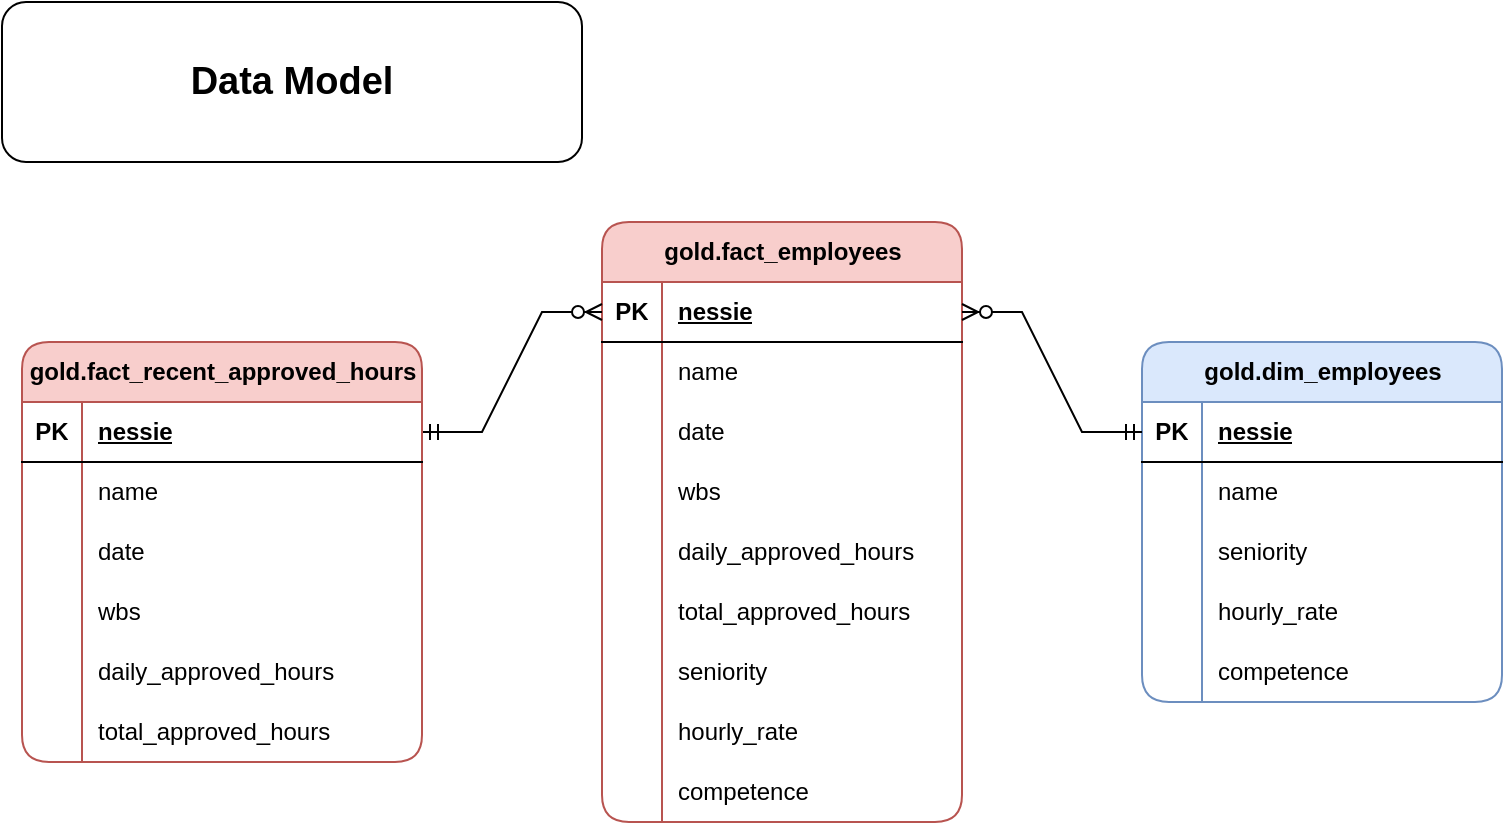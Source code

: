 <mxfile version="28.0.6">
  <diagram name="Page-1" id="P_dNtxmSxABNYHDQIRWR">
    <mxGraphModel dx="1042" dy="626" grid="1" gridSize="10" guides="1" tooltips="1" connect="1" arrows="1" fold="1" page="1" pageScale="1" pageWidth="827" pageHeight="1169" math="0" shadow="0">
      <root>
        <mxCell id="0" />
        <mxCell id="1" parent="0" />
        <mxCell id="01v1IhOSMNfQT5w3UBL6-1" value="&lt;font style=&quot;font-size: 19px;&quot;&gt;Data Model&lt;/font&gt;" style="rounded=1;whiteSpace=wrap;html=1;fontStyle=1" parent="1" vertex="1">
          <mxGeometry x="40" y="50" width="290" height="80" as="geometry" />
        </mxCell>
        <mxCell id="01v1IhOSMNfQT5w3UBL6-2" value="gold.fact_employees" style="shape=table;startSize=30;container=1;collapsible=1;childLayout=tableLayout;fixedRows=1;rowLines=0;fontStyle=1;align=center;resizeLast=1;html=1;rounded=1;fillColor=#f8cecc;strokeColor=#b85450;" parent="1" vertex="1">
          <mxGeometry x="340" y="160" width="180" height="300" as="geometry" />
        </mxCell>
        <mxCell id="01v1IhOSMNfQT5w3UBL6-3" value="" style="shape=tableRow;horizontal=0;startSize=0;swimlaneHead=0;swimlaneBody=0;fillColor=none;collapsible=0;dropTarget=0;points=[[0,0.5],[1,0.5]];portConstraint=eastwest;top=0;left=0;right=0;bottom=1;" parent="01v1IhOSMNfQT5w3UBL6-2" vertex="1">
          <mxGeometry y="30" width="180" height="30" as="geometry" />
        </mxCell>
        <mxCell id="01v1IhOSMNfQT5w3UBL6-4" value="PK" style="shape=partialRectangle;connectable=0;fillColor=none;top=0;left=0;bottom=0;right=0;fontStyle=1;overflow=hidden;whiteSpace=wrap;html=1;" parent="01v1IhOSMNfQT5w3UBL6-3" vertex="1">
          <mxGeometry width="30" height="30" as="geometry">
            <mxRectangle width="30" height="30" as="alternateBounds" />
          </mxGeometry>
        </mxCell>
        <mxCell id="01v1IhOSMNfQT5w3UBL6-5" value="nessie" style="shape=partialRectangle;connectable=0;fillColor=none;top=0;left=0;bottom=0;right=0;align=left;spacingLeft=6;fontStyle=5;overflow=hidden;whiteSpace=wrap;html=1;" parent="01v1IhOSMNfQT5w3UBL6-3" vertex="1">
          <mxGeometry x="30" width="150" height="30" as="geometry">
            <mxRectangle width="150" height="30" as="alternateBounds" />
          </mxGeometry>
        </mxCell>
        <mxCell id="01v1IhOSMNfQT5w3UBL6-6" value="" style="shape=tableRow;horizontal=0;startSize=0;swimlaneHead=0;swimlaneBody=0;fillColor=none;collapsible=0;dropTarget=0;points=[[0,0.5],[1,0.5]];portConstraint=eastwest;top=0;left=0;right=0;bottom=0;" parent="01v1IhOSMNfQT5w3UBL6-2" vertex="1">
          <mxGeometry y="60" width="180" height="30" as="geometry" />
        </mxCell>
        <mxCell id="01v1IhOSMNfQT5w3UBL6-7" value="" style="shape=partialRectangle;connectable=0;fillColor=none;top=0;left=0;bottom=0;right=0;editable=1;overflow=hidden;whiteSpace=wrap;html=1;" parent="01v1IhOSMNfQT5w3UBL6-6" vertex="1">
          <mxGeometry width="30" height="30" as="geometry">
            <mxRectangle width="30" height="30" as="alternateBounds" />
          </mxGeometry>
        </mxCell>
        <mxCell id="01v1IhOSMNfQT5w3UBL6-8" value="name" style="shape=partialRectangle;connectable=0;fillColor=none;top=0;left=0;bottom=0;right=0;align=left;spacingLeft=6;overflow=hidden;whiteSpace=wrap;html=1;" parent="01v1IhOSMNfQT5w3UBL6-6" vertex="1">
          <mxGeometry x="30" width="150" height="30" as="geometry">
            <mxRectangle width="150" height="30" as="alternateBounds" />
          </mxGeometry>
        </mxCell>
        <mxCell id="01v1IhOSMNfQT5w3UBL6-9" value="" style="shape=tableRow;horizontal=0;startSize=0;swimlaneHead=0;swimlaneBody=0;fillColor=none;collapsible=0;dropTarget=0;points=[[0,0.5],[1,0.5]];portConstraint=eastwest;top=0;left=0;right=0;bottom=0;" parent="01v1IhOSMNfQT5w3UBL6-2" vertex="1">
          <mxGeometry y="90" width="180" height="30" as="geometry" />
        </mxCell>
        <mxCell id="01v1IhOSMNfQT5w3UBL6-10" value="" style="shape=partialRectangle;connectable=0;fillColor=none;top=0;left=0;bottom=0;right=0;editable=1;overflow=hidden;whiteSpace=wrap;html=1;" parent="01v1IhOSMNfQT5w3UBL6-9" vertex="1">
          <mxGeometry width="30" height="30" as="geometry">
            <mxRectangle width="30" height="30" as="alternateBounds" />
          </mxGeometry>
        </mxCell>
        <mxCell id="01v1IhOSMNfQT5w3UBL6-11" value="date" style="shape=partialRectangle;connectable=0;fillColor=none;top=0;left=0;bottom=0;right=0;align=left;spacingLeft=6;overflow=hidden;whiteSpace=wrap;html=1;" parent="01v1IhOSMNfQT5w3UBL6-9" vertex="1">
          <mxGeometry x="30" width="150" height="30" as="geometry">
            <mxRectangle width="150" height="30" as="alternateBounds" />
          </mxGeometry>
        </mxCell>
        <mxCell id="01v1IhOSMNfQT5w3UBL6-12" value="" style="shape=tableRow;horizontal=0;startSize=0;swimlaneHead=0;swimlaneBody=0;fillColor=none;collapsible=0;dropTarget=0;points=[[0,0.5],[1,0.5]];portConstraint=eastwest;top=0;left=0;right=0;bottom=0;" parent="01v1IhOSMNfQT5w3UBL6-2" vertex="1">
          <mxGeometry y="120" width="180" height="30" as="geometry" />
        </mxCell>
        <mxCell id="01v1IhOSMNfQT5w3UBL6-13" value="" style="shape=partialRectangle;connectable=0;fillColor=none;top=0;left=0;bottom=0;right=0;editable=1;overflow=hidden;whiteSpace=wrap;html=1;" parent="01v1IhOSMNfQT5w3UBL6-12" vertex="1">
          <mxGeometry width="30" height="30" as="geometry">
            <mxRectangle width="30" height="30" as="alternateBounds" />
          </mxGeometry>
        </mxCell>
        <mxCell id="01v1IhOSMNfQT5w3UBL6-14" value="wbs" style="shape=partialRectangle;connectable=0;fillColor=none;top=0;left=0;bottom=0;right=0;align=left;spacingLeft=6;overflow=hidden;whiteSpace=wrap;html=1;" parent="01v1IhOSMNfQT5w3UBL6-12" vertex="1">
          <mxGeometry x="30" width="150" height="30" as="geometry">
            <mxRectangle width="150" height="30" as="alternateBounds" />
          </mxGeometry>
        </mxCell>
        <mxCell id="01v1IhOSMNfQT5w3UBL6-15" value="" style="shape=tableRow;horizontal=0;startSize=0;swimlaneHead=0;swimlaneBody=0;fillColor=none;collapsible=0;dropTarget=0;points=[[0,0.5],[1,0.5]];portConstraint=eastwest;top=0;left=0;right=0;bottom=0;" parent="01v1IhOSMNfQT5w3UBL6-2" vertex="1">
          <mxGeometry y="150" width="180" height="30" as="geometry" />
        </mxCell>
        <mxCell id="01v1IhOSMNfQT5w3UBL6-16" value="" style="shape=partialRectangle;connectable=0;fillColor=none;top=0;left=0;bottom=0;right=0;editable=1;overflow=hidden;whiteSpace=wrap;html=1;" parent="01v1IhOSMNfQT5w3UBL6-15" vertex="1">
          <mxGeometry width="30" height="30" as="geometry">
            <mxRectangle width="30" height="30" as="alternateBounds" />
          </mxGeometry>
        </mxCell>
        <mxCell id="01v1IhOSMNfQT5w3UBL6-17" value="daily_approved_hours" style="shape=partialRectangle;connectable=0;fillColor=none;top=0;left=0;bottom=0;right=0;align=left;spacingLeft=6;overflow=hidden;whiteSpace=wrap;html=1;" parent="01v1IhOSMNfQT5w3UBL6-15" vertex="1">
          <mxGeometry x="30" width="150" height="30" as="geometry">
            <mxRectangle width="150" height="30" as="alternateBounds" />
          </mxGeometry>
        </mxCell>
        <mxCell id="IinQHik3SOOIFOuwVpk2-33" value="" style="shape=tableRow;horizontal=0;startSize=0;swimlaneHead=0;swimlaneBody=0;fillColor=none;collapsible=0;dropTarget=0;points=[[0,0.5],[1,0.5]];portConstraint=eastwest;top=0;left=0;right=0;bottom=0;" vertex="1" parent="01v1IhOSMNfQT5w3UBL6-2">
          <mxGeometry y="180" width="180" height="30" as="geometry" />
        </mxCell>
        <mxCell id="IinQHik3SOOIFOuwVpk2-34" value="" style="shape=partialRectangle;connectable=0;fillColor=none;top=0;left=0;bottom=0;right=0;editable=1;overflow=hidden;whiteSpace=wrap;html=1;" vertex="1" parent="IinQHik3SOOIFOuwVpk2-33">
          <mxGeometry width="30" height="30" as="geometry">
            <mxRectangle width="30" height="30" as="alternateBounds" />
          </mxGeometry>
        </mxCell>
        <mxCell id="IinQHik3SOOIFOuwVpk2-35" value="total_approved_hours" style="shape=partialRectangle;connectable=0;fillColor=none;top=0;left=0;bottom=0;right=0;align=left;spacingLeft=6;overflow=hidden;whiteSpace=wrap;html=1;" vertex="1" parent="IinQHik3SOOIFOuwVpk2-33">
          <mxGeometry x="30" width="150" height="30" as="geometry">
            <mxRectangle width="150" height="30" as="alternateBounds" />
          </mxGeometry>
        </mxCell>
        <mxCell id="IinQHik3SOOIFOuwVpk2-36" value="" style="shape=tableRow;horizontal=0;startSize=0;swimlaneHead=0;swimlaneBody=0;fillColor=none;collapsible=0;dropTarget=0;points=[[0,0.5],[1,0.5]];portConstraint=eastwest;top=0;left=0;right=0;bottom=0;" vertex="1" parent="01v1IhOSMNfQT5w3UBL6-2">
          <mxGeometry y="210" width="180" height="30" as="geometry" />
        </mxCell>
        <mxCell id="IinQHik3SOOIFOuwVpk2-37" value="" style="shape=partialRectangle;connectable=0;fillColor=none;top=0;left=0;bottom=0;right=0;editable=1;overflow=hidden;whiteSpace=wrap;html=1;" vertex="1" parent="IinQHik3SOOIFOuwVpk2-36">
          <mxGeometry width="30" height="30" as="geometry">
            <mxRectangle width="30" height="30" as="alternateBounds" />
          </mxGeometry>
        </mxCell>
        <mxCell id="IinQHik3SOOIFOuwVpk2-38" value="seniority" style="shape=partialRectangle;connectable=0;fillColor=none;top=0;left=0;bottom=0;right=0;align=left;spacingLeft=6;overflow=hidden;whiteSpace=wrap;html=1;" vertex="1" parent="IinQHik3SOOIFOuwVpk2-36">
          <mxGeometry x="30" width="150" height="30" as="geometry">
            <mxRectangle width="150" height="30" as="alternateBounds" />
          </mxGeometry>
        </mxCell>
        <mxCell id="IinQHik3SOOIFOuwVpk2-39" value="" style="shape=tableRow;horizontal=0;startSize=0;swimlaneHead=0;swimlaneBody=0;fillColor=none;collapsible=0;dropTarget=0;points=[[0,0.5],[1,0.5]];portConstraint=eastwest;top=0;left=0;right=0;bottom=0;" vertex="1" parent="01v1IhOSMNfQT5w3UBL6-2">
          <mxGeometry y="240" width="180" height="30" as="geometry" />
        </mxCell>
        <mxCell id="IinQHik3SOOIFOuwVpk2-40" value="" style="shape=partialRectangle;connectable=0;fillColor=none;top=0;left=0;bottom=0;right=0;editable=1;overflow=hidden;whiteSpace=wrap;html=1;" vertex="1" parent="IinQHik3SOOIFOuwVpk2-39">
          <mxGeometry width="30" height="30" as="geometry">
            <mxRectangle width="30" height="30" as="alternateBounds" />
          </mxGeometry>
        </mxCell>
        <mxCell id="IinQHik3SOOIFOuwVpk2-41" value="hourly_rate" style="shape=partialRectangle;connectable=0;fillColor=none;top=0;left=0;bottom=0;right=0;align=left;spacingLeft=6;overflow=hidden;whiteSpace=wrap;html=1;" vertex="1" parent="IinQHik3SOOIFOuwVpk2-39">
          <mxGeometry x="30" width="150" height="30" as="geometry">
            <mxRectangle width="150" height="30" as="alternateBounds" />
          </mxGeometry>
        </mxCell>
        <mxCell id="IinQHik3SOOIFOuwVpk2-42" value="" style="shape=tableRow;horizontal=0;startSize=0;swimlaneHead=0;swimlaneBody=0;fillColor=none;collapsible=0;dropTarget=0;points=[[0,0.5],[1,0.5]];portConstraint=eastwest;top=0;left=0;right=0;bottom=0;" vertex="1" parent="01v1IhOSMNfQT5w3UBL6-2">
          <mxGeometry y="270" width="180" height="30" as="geometry" />
        </mxCell>
        <mxCell id="IinQHik3SOOIFOuwVpk2-43" value="" style="shape=partialRectangle;connectable=0;fillColor=none;top=0;left=0;bottom=0;right=0;editable=1;overflow=hidden;whiteSpace=wrap;html=1;" vertex="1" parent="IinQHik3SOOIFOuwVpk2-42">
          <mxGeometry width="30" height="30" as="geometry">
            <mxRectangle width="30" height="30" as="alternateBounds" />
          </mxGeometry>
        </mxCell>
        <mxCell id="IinQHik3SOOIFOuwVpk2-44" value="competence" style="shape=partialRectangle;connectable=0;fillColor=none;top=0;left=0;bottom=0;right=0;align=left;spacingLeft=6;overflow=hidden;whiteSpace=wrap;html=1;" vertex="1" parent="IinQHik3SOOIFOuwVpk2-42">
          <mxGeometry x="30" width="150" height="30" as="geometry">
            <mxRectangle width="150" height="30" as="alternateBounds" />
          </mxGeometry>
        </mxCell>
        <mxCell id="01v1IhOSMNfQT5w3UBL6-101" value="" style="edgeStyle=entityRelationEdgeStyle;fontSize=12;html=1;endArrow=ERzeroToMany;startArrow=ERmandOne;rounded=0;exitX=1;exitY=0.5;exitDx=0;exitDy=0;entryX=0;entryY=0.5;entryDx=0;entryDy=0;" parent="1" source="IinQHik3SOOIFOuwVpk2-2" target="01v1IhOSMNfQT5w3UBL6-3" edge="1">
          <mxGeometry width="100" height="100" relative="1" as="geometry">
            <mxPoint x="450" y="500" as="sourcePoint" />
            <mxPoint x="250" y="560" as="targetPoint" />
          </mxGeometry>
        </mxCell>
        <mxCell id="IinQHik3SOOIFOuwVpk2-1" value="gold.fact_recent_approved_hours" style="shape=table;startSize=30;container=1;collapsible=1;childLayout=tableLayout;fixedRows=1;rowLines=0;fontStyle=1;align=center;resizeLast=1;html=1;rounded=1;fillColor=#f8cecc;strokeColor=#b85450;" vertex="1" parent="1">
          <mxGeometry x="50" y="220" width="200" height="210" as="geometry" />
        </mxCell>
        <mxCell id="IinQHik3SOOIFOuwVpk2-2" value="" style="shape=tableRow;horizontal=0;startSize=0;swimlaneHead=0;swimlaneBody=0;fillColor=none;collapsible=0;dropTarget=0;points=[[0,0.5],[1,0.5]];portConstraint=eastwest;top=0;left=0;right=0;bottom=1;" vertex="1" parent="IinQHik3SOOIFOuwVpk2-1">
          <mxGeometry y="30" width="200" height="30" as="geometry" />
        </mxCell>
        <mxCell id="IinQHik3SOOIFOuwVpk2-3" value="PK" style="shape=partialRectangle;connectable=0;fillColor=none;top=0;left=0;bottom=0;right=0;fontStyle=1;overflow=hidden;whiteSpace=wrap;html=1;" vertex="1" parent="IinQHik3SOOIFOuwVpk2-2">
          <mxGeometry width="30" height="30" as="geometry">
            <mxRectangle width="30" height="30" as="alternateBounds" />
          </mxGeometry>
        </mxCell>
        <mxCell id="IinQHik3SOOIFOuwVpk2-4" value="nessie" style="shape=partialRectangle;connectable=0;fillColor=none;top=0;left=0;bottom=0;right=0;align=left;spacingLeft=6;fontStyle=5;overflow=hidden;whiteSpace=wrap;html=1;" vertex="1" parent="IinQHik3SOOIFOuwVpk2-2">
          <mxGeometry x="30" width="170" height="30" as="geometry">
            <mxRectangle width="170" height="30" as="alternateBounds" />
          </mxGeometry>
        </mxCell>
        <mxCell id="IinQHik3SOOIFOuwVpk2-5" value="" style="shape=tableRow;horizontal=0;startSize=0;swimlaneHead=0;swimlaneBody=0;fillColor=none;collapsible=0;dropTarget=0;points=[[0,0.5],[1,0.5]];portConstraint=eastwest;top=0;left=0;right=0;bottom=0;" vertex="1" parent="IinQHik3SOOIFOuwVpk2-1">
          <mxGeometry y="60" width="200" height="30" as="geometry" />
        </mxCell>
        <mxCell id="IinQHik3SOOIFOuwVpk2-6" value="" style="shape=partialRectangle;connectable=0;fillColor=none;top=0;left=0;bottom=0;right=0;editable=1;overflow=hidden;whiteSpace=wrap;html=1;" vertex="1" parent="IinQHik3SOOIFOuwVpk2-5">
          <mxGeometry width="30" height="30" as="geometry">
            <mxRectangle width="30" height="30" as="alternateBounds" />
          </mxGeometry>
        </mxCell>
        <mxCell id="IinQHik3SOOIFOuwVpk2-7" value="name" style="shape=partialRectangle;connectable=0;fillColor=none;top=0;left=0;bottom=0;right=0;align=left;spacingLeft=6;overflow=hidden;whiteSpace=wrap;html=1;" vertex="1" parent="IinQHik3SOOIFOuwVpk2-5">
          <mxGeometry x="30" width="170" height="30" as="geometry">
            <mxRectangle width="170" height="30" as="alternateBounds" />
          </mxGeometry>
        </mxCell>
        <mxCell id="IinQHik3SOOIFOuwVpk2-8" value="" style="shape=tableRow;horizontal=0;startSize=0;swimlaneHead=0;swimlaneBody=0;fillColor=none;collapsible=0;dropTarget=0;points=[[0,0.5],[1,0.5]];portConstraint=eastwest;top=0;left=0;right=0;bottom=0;" vertex="1" parent="IinQHik3SOOIFOuwVpk2-1">
          <mxGeometry y="90" width="200" height="30" as="geometry" />
        </mxCell>
        <mxCell id="IinQHik3SOOIFOuwVpk2-9" value="" style="shape=partialRectangle;connectable=0;fillColor=none;top=0;left=0;bottom=0;right=0;editable=1;overflow=hidden;whiteSpace=wrap;html=1;" vertex="1" parent="IinQHik3SOOIFOuwVpk2-8">
          <mxGeometry width="30" height="30" as="geometry">
            <mxRectangle width="30" height="30" as="alternateBounds" />
          </mxGeometry>
        </mxCell>
        <mxCell id="IinQHik3SOOIFOuwVpk2-10" value="date" style="shape=partialRectangle;connectable=0;fillColor=none;top=0;left=0;bottom=0;right=0;align=left;spacingLeft=6;overflow=hidden;whiteSpace=wrap;html=1;" vertex="1" parent="IinQHik3SOOIFOuwVpk2-8">
          <mxGeometry x="30" width="170" height="30" as="geometry">
            <mxRectangle width="170" height="30" as="alternateBounds" />
          </mxGeometry>
        </mxCell>
        <mxCell id="IinQHik3SOOIFOuwVpk2-11" value="" style="shape=tableRow;horizontal=0;startSize=0;swimlaneHead=0;swimlaneBody=0;fillColor=none;collapsible=0;dropTarget=0;points=[[0,0.5],[1,0.5]];portConstraint=eastwest;top=0;left=0;right=0;bottom=0;" vertex="1" parent="IinQHik3SOOIFOuwVpk2-1">
          <mxGeometry y="120" width="200" height="30" as="geometry" />
        </mxCell>
        <mxCell id="IinQHik3SOOIFOuwVpk2-12" value="" style="shape=partialRectangle;connectable=0;fillColor=none;top=0;left=0;bottom=0;right=0;editable=1;overflow=hidden;whiteSpace=wrap;html=1;" vertex="1" parent="IinQHik3SOOIFOuwVpk2-11">
          <mxGeometry width="30" height="30" as="geometry">
            <mxRectangle width="30" height="30" as="alternateBounds" />
          </mxGeometry>
        </mxCell>
        <mxCell id="IinQHik3SOOIFOuwVpk2-13" value="wbs" style="shape=partialRectangle;connectable=0;fillColor=none;top=0;left=0;bottom=0;right=0;align=left;spacingLeft=6;overflow=hidden;whiteSpace=wrap;html=1;" vertex="1" parent="IinQHik3SOOIFOuwVpk2-11">
          <mxGeometry x="30" width="170" height="30" as="geometry">
            <mxRectangle width="170" height="30" as="alternateBounds" />
          </mxGeometry>
        </mxCell>
        <mxCell id="IinQHik3SOOIFOuwVpk2-14" value="" style="shape=tableRow;horizontal=0;startSize=0;swimlaneHead=0;swimlaneBody=0;fillColor=none;collapsible=0;dropTarget=0;points=[[0,0.5],[1,0.5]];portConstraint=eastwest;top=0;left=0;right=0;bottom=0;" vertex="1" parent="IinQHik3SOOIFOuwVpk2-1">
          <mxGeometry y="150" width="200" height="30" as="geometry" />
        </mxCell>
        <mxCell id="IinQHik3SOOIFOuwVpk2-15" value="" style="shape=partialRectangle;connectable=0;fillColor=none;top=0;left=0;bottom=0;right=0;editable=1;overflow=hidden;whiteSpace=wrap;html=1;" vertex="1" parent="IinQHik3SOOIFOuwVpk2-14">
          <mxGeometry width="30" height="30" as="geometry">
            <mxRectangle width="30" height="30" as="alternateBounds" />
          </mxGeometry>
        </mxCell>
        <mxCell id="IinQHik3SOOIFOuwVpk2-16" value="daily_approved_hours" style="shape=partialRectangle;connectable=0;fillColor=none;top=0;left=0;bottom=0;right=0;align=left;spacingLeft=6;overflow=hidden;whiteSpace=wrap;html=1;" vertex="1" parent="IinQHik3SOOIFOuwVpk2-14">
          <mxGeometry x="30" width="170" height="30" as="geometry">
            <mxRectangle width="170" height="30" as="alternateBounds" />
          </mxGeometry>
        </mxCell>
        <mxCell id="IinQHik3SOOIFOuwVpk2-45" value="" style="shape=tableRow;horizontal=0;startSize=0;swimlaneHead=0;swimlaneBody=0;fillColor=none;collapsible=0;dropTarget=0;points=[[0,0.5],[1,0.5]];portConstraint=eastwest;top=0;left=0;right=0;bottom=0;" vertex="1" parent="IinQHik3SOOIFOuwVpk2-1">
          <mxGeometry y="180" width="200" height="30" as="geometry" />
        </mxCell>
        <mxCell id="IinQHik3SOOIFOuwVpk2-46" value="" style="shape=partialRectangle;connectable=0;fillColor=none;top=0;left=0;bottom=0;right=0;editable=1;overflow=hidden;whiteSpace=wrap;html=1;" vertex="1" parent="IinQHik3SOOIFOuwVpk2-45">
          <mxGeometry width="30" height="30" as="geometry">
            <mxRectangle width="30" height="30" as="alternateBounds" />
          </mxGeometry>
        </mxCell>
        <mxCell id="IinQHik3SOOIFOuwVpk2-47" value="total_approved_hours" style="shape=partialRectangle;connectable=0;fillColor=none;top=0;left=0;bottom=0;right=0;align=left;spacingLeft=6;overflow=hidden;whiteSpace=wrap;html=1;" vertex="1" parent="IinQHik3SOOIFOuwVpk2-45">
          <mxGeometry x="30" width="170" height="30" as="geometry">
            <mxRectangle width="170" height="30" as="alternateBounds" />
          </mxGeometry>
        </mxCell>
        <mxCell id="IinQHik3SOOIFOuwVpk2-17" value="gold.dim_employees" style="shape=table;startSize=30;container=1;collapsible=1;childLayout=tableLayout;fixedRows=1;rowLines=0;fontStyle=1;align=center;resizeLast=1;html=1;rounded=1;fillColor=#dae8fc;strokeColor=#6c8ebf;" vertex="1" parent="1">
          <mxGeometry x="610" y="220" width="180" height="180" as="geometry" />
        </mxCell>
        <mxCell id="IinQHik3SOOIFOuwVpk2-18" value="" style="shape=tableRow;horizontal=0;startSize=0;swimlaneHead=0;swimlaneBody=0;fillColor=none;collapsible=0;dropTarget=0;points=[[0,0.5],[1,0.5]];portConstraint=eastwest;top=0;left=0;right=0;bottom=1;" vertex="1" parent="IinQHik3SOOIFOuwVpk2-17">
          <mxGeometry y="30" width="180" height="30" as="geometry" />
        </mxCell>
        <mxCell id="IinQHik3SOOIFOuwVpk2-19" value="PK" style="shape=partialRectangle;connectable=0;fillColor=none;top=0;left=0;bottom=0;right=0;fontStyle=1;overflow=hidden;whiteSpace=wrap;html=1;" vertex="1" parent="IinQHik3SOOIFOuwVpk2-18">
          <mxGeometry width="30" height="30" as="geometry">
            <mxRectangle width="30" height="30" as="alternateBounds" />
          </mxGeometry>
        </mxCell>
        <mxCell id="IinQHik3SOOIFOuwVpk2-20" value="nessie" style="shape=partialRectangle;connectable=0;fillColor=none;top=0;left=0;bottom=0;right=0;align=left;spacingLeft=6;fontStyle=5;overflow=hidden;whiteSpace=wrap;html=1;" vertex="1" parent="IinQHik3SOOIFOuwVpk2-18">
          <mxGeometry x="30" width="150" height="30" as="geometry">
            <mxRectangle width="150" height="30" as="alternateBounds" />
          </mxGeometry>
        </mxCell>
        <mxCell id="IinQHik3SOOIFOuwVpk2-21" value="" style="shape=tableRow;horizontal=0;startSize=0;swimlaneHead=0;swimlaneBody=0;fillColor=none;collapsible=0;dropTarget=0;points=[[0,0.5],[1,0.5]];portConstraint=eastwest;top=0;left=0;right=0;bottom=0;" vertex="1" parent="IinQHik3SOOIFOuwVpk2-17">
          <mxGeometry y="60" width="180" height="30" as="geometry" />
        </mxCell>
        <mxCell id="IinQHik3SOOIFOuwVpk2-22" value="" style="shape=partialRectangle;connectable=0;fillColor=none;top=0;left=0;bottom=0;right=0;editable=1;overflow=hidden;whiteSpace=wrap;html=1;" vertex="1" parent="IinQHik3SOOIFOuwVpk2-21">
          <mxGeometry width="30" height="30" as="geometry">
            <mxRectangle width="30" height="30" as="alternateBounds" />
          </mxGeometry>
        </mxCell>
        <mxCell id="IinQHik3SOOIFOuwVpk2-23" value="name" style="shape=partialRectangle;connectable=0;fillColor=none;top=0;left=0;bottom=0;right=0;align=left;spacingLeft=6;overflow=hidden;whiteSpace=wrap;html=1;" vertex="1" parent="IinQHik3SOOIFOuwVpk2-21">
          <mxGeometry x="30" width="150" height="30" as="geometry">
            <mxRectangle width="150" height="30" as="alternateBounds" />
          </mxGeometry>
        </mxCell>
        <mxCell id="IinQHik3SOOIFOuwVpk2-24" value="" style="shape=tableRow;horizontal=0;startSize=0;swimlaneHead=0;swimlaneBody=0;fillColor=none;collapsible=0;dropTarget=0;points=[[0,0.5],[1,0.5]];portConstraint=eastwest;top=0;left=0;right=0;bottom=0;" vertex="1" parent="IinQHik3SOOIFOuwVpk2-17">
          <mxGeometry y="90" width="180" height="30" as="geometry" />
        </mxCell>
        <mxCell id="IinQHik3SOOIFOuwVpk2-25" value="" style="shape=partialRectangle;connectable=0;fillColor=none;top=0;left=0;bottom=0;right=0;editable=1;overflow=hidden;whiteSpace=wrap;html=1;" vertex="1" parent="IinQHik3SOOIFOuwVpk2-24">
          <mxGeometry width="30" height="30" as="geometry">
            <mxRectangle width="30" height="30" as="alternateBounds" />
          </mxGeometry>
        </mxCell>
        <mxCell id="IinQHik3SOOIFOuwVpk2-26" value="seniority" style="shape=partialRectangle;connectable=0;fillColor=none;top=0;left=0;bottom=0;right=0;align=left;spacingLeft=6;overflow=hidden;whiteSpace=wrap;html=1;" vertex="1" parent="IinQHik3SOOIFOuwVpk2-24">
          <mxGeometry x="30" width="150" height="30" as="geometry">
            <mxRectangle width="150" height="30" as="alternateBounds" />
          </mxGeometry>
        </mxCell>
        <mxCell id="IinQHik3SOOIFOuwVpk2-27" value="" style="shape=tableRow;horizontal=0;startSize=0;swimlaneHead=0;swimlaneBody=0;fillColor=none;collapsible=0;dropTarget=0;points=[[0,0.5],[1,0.5]];portConstraint=eastwest;top=0;left=0;right=0;bottom=0;" vertex="1" parent="IinQHik3SOOIFOuwVpk2-17">
          <mxGeometry y="120" width="180" height="30" as="geometry" />
        </mxCell>
        <mxCell id="IinQHik3SOOIFOuwVpk2-28" value="" style="shape=partialRectangle;connectable=0;fillColor=none;top=0;left=0;bottom=0;right=0;editable=1;overflow=hidden;whiteSpace=wrap;html=1;" vertex="1" parent="IinQHik3SOOIFOuwVpk2-27">
          <mxGeometry width="30" height="30" as="geometry">
            <mxRectangle width="30" height="30" as="alternateBounds" />
          </mxGeometry>
        </mxCell>
        <mxCell id="IinQHik3SOOIFOuwVpk2-29" value="hourly_rate" style="shape=partialRectangle;connectable=0;fillColor=none;top=0;left=0;bottom=0;right=0;align=left;spacingLeft=6;overflow=hidden;whiteSpace=wrap;html=1;" vertex="1" parent="IinQHik3SOOIFOuwVpk2-27">
          <mxGeometry x="30" width="150" height="30" as="geometry">
            <mxRectangle width="150" height="30" as="alternateBounds" />
          </mxGeometry>
        </mxCell>
        <mxCell id="IinQHik3SOOIFOuwVpk2-30" value="" style="shape=tableRow;horizontal=0;startSize=0;swimlaneHead=0;swimlaneBody=0;fillColor=none;collapsible=0;dropTarget=0;points=[[0,0.5],[1,0.5]];portConstraint=eastwest;top=0;left=0;right=0;bottom=0;" vertex="1" parent="IinQHik3SOOIFOuwVpk2-17">
          <mxGeometry y="150" width="180" height="30" as="geometry" />
        </mxCell>
        <mxCell id="IinQHik3SOOIFOuwVpk2-31" value="" style="shape=partialRectangle;connectable=0;fillColor=none;top=0;left=0;bottom=0;right=0;editable=1;overflow=hidden;whiteSpace=wrap;html=1;" vertex="1" parent="IinQHik3SOOIFOuwVpk2-30">
          <mxGeometry width="30" height="30" as="geometry">
            <mxRectangle width="30" height="30" as="alternateBounds" />
          </mxGeometry>
        </mxCell>
        <mxCell id="IinQHik3SOOIFOuwVpk2-32" value="competence" style="shape=partialRectangle;connectable=0;fillColor=none;top=0;left=0;bottom=0;right=0;align=left;spacingLeft=6;overflow=hidden;whiteSpace=wrap;html=1;" vertex="1" parent="IinQHik3SOOIFOuwVpk2-30">
          <mxGeometry x="30" width="150" height="30" as="geometry">
            <mxRectangle width="150" height="30" as="alternateBounds" />
          </mxGeometry>
        </mxCell>
        <mxCell id="IinQHik3SOOIFOuwVpk2-48" value="" style="edgeStyle=entityRelationEdgeStyle;fontSize=12;html=1;endArrow=ERzeroToMany;startArrow=ERmandOne;rounded=0;exitX=0;exitY=0.5;exitDx=0;exitDy=0;entryX=1;entryY=0.5;entryDx=0;entryDy=0;" edge="1" parent="1" source="IinQHik3SOOIFOuwVpk2-18" target="01v1IhOSMNfQT5w3UBL6-3">
          <mxGeometry width="100" height="100" relative="1" as="geometry">
            <mxPoint x="640" y="190" as="sourcePoint" />
            <mxPoint x="730" y="130" as="targetPoint" />
          </mxGeometry>
        </mxCell>
      </root>
    </mxGraphModel>
  </diagram>
</mxfile>
